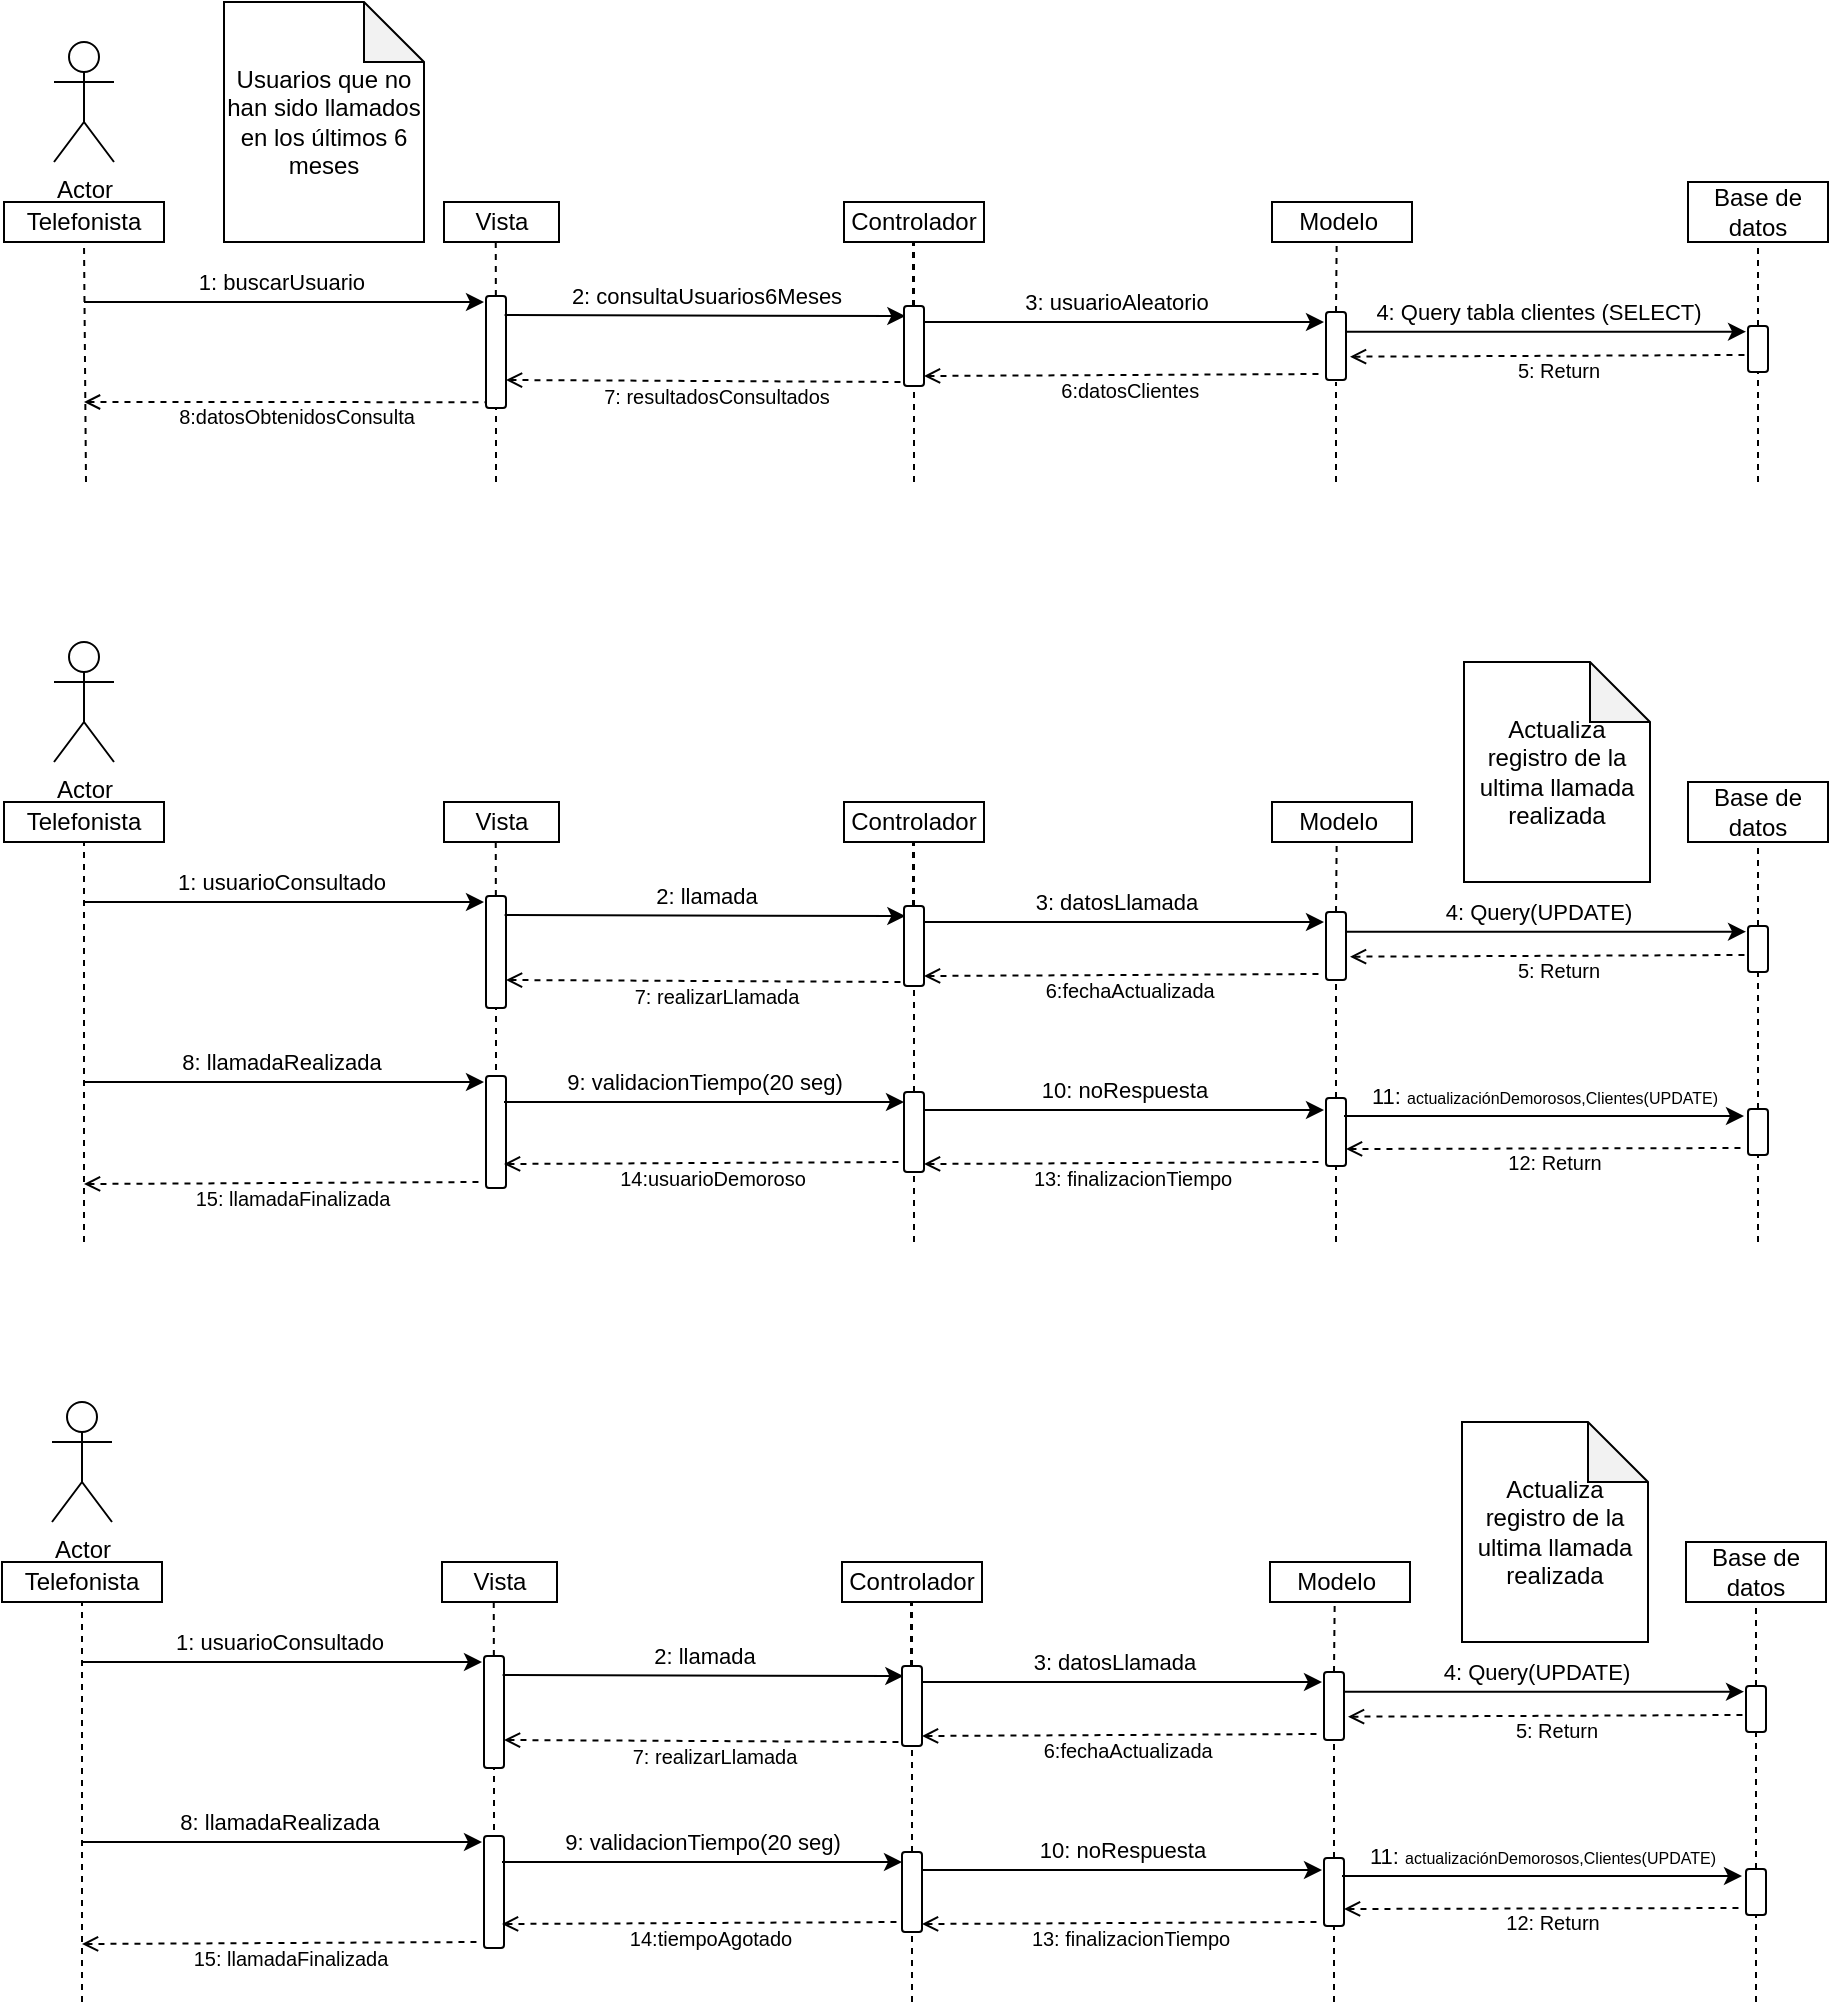 <mxfile version="21.3.4" type="github">
  <diagram name="Página-1" id="trd2jitWAocxGzEx_tYF">
    <mxGraphModel dx="724" dy="361" grid="1" gridSize="10" guides="1" tooltips="1" connect="1" arrows="1" fold="1" page="1" pageScale="1" pageWidth="827" pageHeight="1169" math="0" shadow="0">
      <root>
        <mxCell id="0" />
        <mxCell id="1" parent="0" />
        <mxCell id="a7OYKNzYATxyBT7ystkx-1" value="Telefonista" style="rounded=0;whiteSpace=wrap;html=1;" vertex="1" parent="1">
          <mxGeometry x="80" y="1200" width="80" height="20" as="geometry" />
        </mxCell>
        <mxCell id="a7OYKNzYATxyBT7ystkx-2" value="" style="endArrow=none;dashed=1;html=1;rounded=0;entryX=0.5;entryY=1;entryDx=0;entryDy=0;entryPerimeter=0;" edge="1" parent="1" target="a7OYKNzYATxyBT7ystkx-1">
          <mxGeometry width="50" height="50" relative="1" as="geometry">
            <mxPoint x="121" y="1340" as="sourcePoint" />
            <mxPoint x="460" y="1350" as="targetPoint" />
          </mxGeometry>
        </mxCell>
        <mxCell id="a7OYKNzYATxyBT7ystkx-3" value="Actor" style="shape=umlActor;verticalLabelPosition=bottom;verticalAlign=top;html=1;outlineConnect=0;" vertex="1" parent="1">
          <mxGeometry x="105" y="1120" width="30" height="60" as="geometry" />
        </mxCell>
        <mxCell id="a7OYKNzYATxyBT7ystkx-4" value="Vista" style="rounded=0;whiteSpace=wrap;html=1;" vertex="1" parent="1">
          <mxGeometry x="300" y="1200" width="57.5" height="20" as="geometry" />
        </mxCell>
        <mxCell id="a7OYKNzYATxyBT7ystkx-5" value="" style="endArrow=none;dashed=1;html=1;rounded=0;entryX=0.45;entryY=1;entryDx=0;entryDy=0;entryPerimeter=0;" edge="1" parent="1" source="a7OYKNzYATxyBT7ystkx-9" target="a7OYKNzYATxyBT7ystkx-4">
          <mxGeometry width="50" height="50" relative="1" as="geometry">
            <mxPoint x="325.5" y="1580" as="sourcePoint" />
            <mxPoint x="670" y="1350" as="targetPoint" />
          </mxGeometry>
        </mxCell>
        <mxCell id="a7OYKNzYATxyBT7ystkx-6" value="" style="endArrow=classic;html=1;rounded=0;" edge="1" parent="1">
          <mxGeometry width="50" height="50" relative="1" as="geometry">
            <mxPoint x="120" y="1250" as="sourcePoint" />
            <mxPoint x="320" y="1250" as="targetPoint" />
          </mxGeometry>
        </mxCell>
        <mxCell id="a7OYKNzYATxyBT7ystkx-7" value="1: buscarUsuario&amp;nbsp;" style="edgeLabel;html=1;align=center;verticalAlign=middle;resizable=0;points=[];" vertex="1" connectable="0" parent="a7OYKNzYATxyBT7ystkx-6">
          <mxGeometry x="-0.4" y="1" relative="1" as="geometry">
            <mxPoint x="40" y="-9" as="offset" />
          </mxGeometry>
        </mxCell>
        <mxCell id="a7OYKNzYATxyBT7ystkx-8" value="" style="endArrow=none;dashed=1;html=1;rounded=0;entryX=1;entryY=0.5;entryDx=0;entryDy=0;" edge="1" parent="1" target="a7OYKNzYATxyBT7ystkx-9">
          <mxGeometry width="50" height="50" relative="1" as="geometry">
            <mxPoint x="326" y="1340" as="sourcePoint" />
            <mxPoint x="335.5" y="1220" as="targetPoint" />
          </mxGeometry>
        </mxCell>
        <mxCell id="a7OYKNzYATxyBT7ystkx-9" value="" style="rounded=1;whiteSpace=wrap;html=1;rotation=90;" vertex="1" parent="1">
          <mxGeometry x="298" y="1270" width="56" height="10" as="geometry" />
        </mxCell>
        <mxCell id="a7OYKNzYATxyBT7ystkx-10" value="Controlador" style="rounded=0;whiteSpace=wrap;html=1;" vertex="1" parent="1">
          <mxGeometry x="500" y="1200" width="70" height="20" as="geometry" />
        </mxCell>
        <mxCell id="a7OYKNzYATxyBT7ystkx-11" value="" style="endArrow=none;dashed=1;html=1;rounded=0;startSize=6;entryX=0.5;entryY=1;entryDx=0;entryDy=0;" edge="1" parent="1" source="a7OYKNzYATxyBT7ystkx-15" target="a7OYKNzYATxyBT7ystkx-10">
          <mxGeometry width="50" height="50" relative="1" as="geometry">
            <mxPoint x="535" y="1580" as="sourcePoint" />
            <mxPoint x="506" y="1353" as="targetPoint" />
            <Array as="points" />
          </mxGeometry>
        </mxCell>
        <mxCell id="a7OYKNzYATxyBT7ystkx-12" value="" style="endArrow=classic;html=1;rounded=0;entryX=0.125;entryY=0.933;entryDx=0;entryDy=0;entryPerimeter=0;exitX=0.17;exitY=0.067;exitDx=0;exitDy=0;exitPerimeter=0;" edge="1" parent="1" source="a7OYKNzYATxyBT7ystkx-9" target="a7OYKNzYATxyBT7ystkx-15">
          <mxGeometry width="50" height="50" relative="1" as="geometry">
            <mxPoint x="332.5" y="1256" as="sourcePoint" />
            <mxPoint x="532.5" y="1256" as="targetPoint" />
          </mxGeometry>
        </mxCell>
        <mxCell id="a7OYKNzYATxyBT7ystkx-13" value="2: consultaUsuarios6Meses" style="edgeLabel;html=1;align=center;verticalAlign=middle;resizable=0;points=[];" vertex="1" connectable="0" parent="a7OYKNzYATxyBT7ystkx-12">
          <mxGeometry x="-0.4" y="1" relative="1" as="geometry">
            <mxPoint x="40" y="-9" as="offset" />
          </mxGeometry>
        </mxCell>
        <mxCell id="a7OYKNzYATxyBT7ystkx-14" value="" style="endArrow=none;dashed=1;html=1;rounded=0;startSize=6;entryX=1;entryY=0.5;entryDx=0;entryDy=0;" edge="1" parent="1" target="a7OYKNzYATxyBT7ystkx-15">
          <mxGeometry width="50" height="50" relative="1" as="geometry">
            <mxPoint x="535" y="1340" as="sourcePoint" />
            <mxPoint x="535" y="1220" as="targetPoint" />
            <Array as="points" />
          </mxGeometry>
        </mxCell>
        <mxCell id="a7OYKNzYATxyBT7ystkx-15" value="" style="rounded=1;whiteSpace=wrap;html=1;rotation=90;" vertex="1" parent="1">
          <mxGeometry x="515" y="1267" width="40" height="10" as="geometry" />
        </mxCell>
        <mxCell id="a7OYKNzYATxyBT7ystkx-16" value="" style="endArrow=none;dashed=1;html=1;rounded=0;startArrow=open;startFill=0;exitX=0.75;exitY=0;exitDx=0;exitDy=0;" edge="1" parent="1" source="a7OYKNzYATxyBT7ystkx-9">
          <mxGeometry width="50" height="50" relative="1" as="geometry">
            <mxPoint x="330" y="1290" as="sourcePoint" />
            <mxPoint x="530" y="1290" as="targetPoint" />
          </mxGeometry>
        </mxCell>
        <mxCell id="a7OYKNzYATxyBT7ystkx-17" value="&lt;font style=&quot;font-size: 10px;&quot;&gt;7: resultadosConsultados&lt;/font&gt;" style="edgeLabel;html=1;align=center;verticalAlign=middle;resizable=0;points=[];" vertex="1" connectable="0" parent="a7OYKNzYATxyBT7ystkx-16">
          <mxGeometry x="0.14" y="-3" relative="1" as="geometry">
            <mxPoint x="-9" y="4" as="offset" />
          </mxGeometry>
        </mxCell>
        <mxCell id="a7OYKNzYATxyBT7ystkx-18" value="" style="endArrow=none;dashed=1;html=1;rounded=0;startSize=6;entryX=0.5;entryY=1;entryDx=0;entryDy=0;" edge="1" parent="1">
          <mxGeometry width="50" height="50" relative="1" as="geometry">
            <mxPoint x="534.5" y="1252" as="sourcePoint" />
            <mxPoint x="534.5" y="1220" as="targetPoint" />
            <Array as="points" />
          </mxGeometry>
        </mxCell>
        <mxCell id="a7OYKNzYATxyBT7ystkx-19" value="Modelo&amp;nbsp;" style="rounded=0;whiteSpace=wrap;html=1;" vertex="1" parent="1">
          <mxGeometry x="714" y="1200" width="70" height="20" as="geometry" />
        </mxCell>
        <mxCell id="a7OYKNzYATxyBT7ystkx-20" value="" style="endArrow=none;dashed=1;html=1;rounded=0;startSize=6;entryX=0.462;entryY=1;entryDx=0;entryDy=0;entryPerimeter=0;exitX=0;exitY=0.5;exitDx=0;exitDy=0;" edge="1" parent="1" source="a7OYKNzYATxyBT7ystkx-25" target="a7OYKNzYATxyBT7ystkx-19">
          <mxGeometry width="50" height="50" relative="1" as="geometry">
            <mxPoint x="762" y="1250" as="sourcePoint" />
            <mxPoint x="720" y="1230" as="targetPoint" />
            <Array as="points" />
          </mxGeometry>
        </mxCell>
        <mxCell id="a7OYKNzYATxyBT7ystkx-21" value="Base de datos" style="rounded=0;whiteSpace=wrap;html=1;" vertex="1" parent="1">
          <mxGeometry x="922" y="1190" width="70" height="30" as="geometry" />
        </mxCell>
        <mxCell id="a7OYKNzYATxyBT7ystkx-22" value="" style="endArrow=none;dashed=1;html=1;rounded=0;startSize=6;entryX=0.5;entryY=1;entryDx=0;entryDy=0;exitX=0;exitY=0.5;exitDx=0;exitDy=0;" edge="1" parent="1" source="a7OYKNzYATxyBT7ystkx-28" target="a7OYKNzYATxyBT7ystkx-21">
          <mxGeometry width="50" height="50" relative="1" as="geometry">
            <mxPoint x="964.5" y="1252" as="sourcePoint" />
            <mxPoint x="964.5" y="1220" as="targetPoint" />
            <Array as="points" />
          </mxGeometry>
        </mxCell>
        <mxCell id="a7OYKNzYATxyBT7ystkx-23" value="" style="endArrow=classic;html=1;rounded=0;" edge="1" parent="1">
          <mxGeometry width="50" height="50" relative="1" as="geometry">
            <mxPoint x="540" y="1260" as="sourcePoint" />
            <mxPoint x="740" y="1260" as="targetPoint" />
          </mxGeometry>
        </mxCell>
        <mxCell id="a7OYKNzYATxyBT7ystkx-24" value="3: usuarioAleatorio" style="edgeLabel;html=1;align=center;verticalAlign=middle;resizable=0;points=[];" vertex="1" connectable="0" parent="a7OYKNzYATxyBT7ystkx-23">
          <mxGeometry x="-0.4" y="1" relative="1" as="geometry">
            <mxPoint x="36" y="-9" as="offset" />
          </mxGeometry>
        </mxCell>
        <mxCell id="a7OYKNzYATxyBT7ystkx-25" value="" style="rounded=1;whiteSpace=wrap;html=1;rotation=90;" vertex="1" parent="1">
          <mxGeometry x="729" y="1267" width="34" height="10" as="geometry" />
        </mxCell>
        <mxCell id="a7OYKNzYATxyBT7ystkx-26" value="" style="endArrow=classic;html=1;rounded=0;" edge="1" parent="1">
          <mxGeometry width="50" height="50" relative="1" as="geometry">
            <mxPoint x="751" y="1264.83" as="sourcePoint" />
            <mxPoint x="951" y="1264.83" as="targetPoint" />
          </mxGeometry>
        </mxCell>
        <mxCell id="a7OYKNzYATxyBT7ystkx-27" value="4: Query tabla clientes (SELECT)" style="edgeLabel;html=1;align=center;verticalAlign=middle;resizable=0;points=[];" vertex="1" connectable="0" parent="a7OYKNzYATxyBT7ystkx-26">
          <mxGeometry x="-0.4" y="1" relative="1" as="geometry">
            <mxPoint x="36" y="-9" as="offset" />
          </mxGeometry>
        </mxCell>
        <mxCell id="a7OYKNzYATxyBT7ystkx-28" value="" style="rounded=1;whiteSpace=wrap;html=1;rotation=90;" vertex="1" parent="1">
          <mxGeometry x="945.5" y="1268.5" width="23" height="10" as="geometry" />
        </mxCell>
        <mxCell id="a7OYKNzYATxyBT7ystkx-29" value="" style="endArrow=none;dashed=1;html=1;rounded=0;startArrow=open;startFill=0;entryX=0.63;entryY=1.012;entryDx=0;entryDy=0;entryPerimeter=0;exitX=0.657;exitY=-0.2;exitDx=0;exitDy=0;exitPerimeter=0;" edge="1" parent="1" source="a7OYKNzYATxyBT7ystkx-25" target="a7OYKNzYATxyBT7ystkx-28">
          <mxGeometry width="50" height="50" relative="1" as="geometry">
            <mxPoint x="750" y="1276" as="sourcePoint" />
            <mxPoint x="950" y="1277" as="targetPoint" />
          </mxGeometry>
        </mxCell>
        <mxCell id="a7OYKNzYATxyBT7ystkx-30" value="&lt;font style=&quot;font-size: 10px;&quot;&gt;5: Return&lt;/font&gt;" style="edgeLabel;html=1;align=center;verticalAlign=middle;resizable=0;points=[];" vertex="1" connectable="0" parent="a7OYKNzYATxyBT7ystkx-29">
          <mxGeometry x="0.14" y="-2" relative="1" as="geometry">
            <mxPoint x="-10" y="5" as="offset" />
          </mxGeometry>
        </mxCell>
        <mxCell id="a7OYKNzYATxyBT7ystkx-31" value="" style="endArrow=none;dashed=1;html=1;rounded=0;startArrow=open;startFill=0;exitX=0.657;exitY=-0.2;exitDx=0;exitDy=0;exitPerimeter=0;" edge="1" parent="1">
          <mxGeometry width="50" height="50" relative="1" as="geometry">
            <mxPoint x="540" y="1287" as="sourcePoint" />
            <mxPoint x="740" y="1286" as="targetPoint" />
          </mxGeometry>
        </mxCell>
        <mxCell id="a7OYKNzYATxyBT7ystkx-32" value="&lt;font style=&quot;font-size: 10px;&quot;&gt;6:datosClientes&amp;nbsp;&lt;/font&gt;" style="edgeLabel;html=1;align=center;verticalAlign=middle;resizable=0;points=[];" vertex="1" connectable="0" parent="a7OYKNzYATxyBT7ystkx-31">
          <mxGeometry x="0.14" y="-2" relative="1" as="geometry">
            <mxPoint x="-10" y="5" as="offset" />
          </mxGeometry>
        </mxCell>
        <mxCell id="a7OYKNzYATxyBT7ystkx-33" value="" style="endArrow=none;dashed=1;html=1;rounded=0;startArrow=open;startFill=0;entryX=0.948;entryY=0.956;entryDx=0;entryDy=0;entryPerimeter=0;" edge="1" parent="1" target="a7OYKNzYATxyBT7ystkx-9">
          <mxGeometry width="50" height="50" relative="1" as="geometry">
            <mxPoint x="120" y="1300" as="sourcePoint" />
            <mxPoint x="320" y="1300" as="targetPoint" />
          </mxGeometry>
        </mxCell>
        <mxCell id="a7OYKNzYATxyBT7ystkx-34" value="&lt;font style=&quot;font-size: 10px;&quot;&gt;8:datosObtenidosConsulta&lt;/font&gt;" style="edgeLabel;html=1;align=center;verticalAlign=middle;resizable=0;points=[];" vertex="1" connectable="0" parent="a7OYKNzYATxyBT7ystkx-33">
          <mxGeometry x="0.14" y="-3" relative="1" as="geometry">
            <mxPoint x="-9" y="4" as="offset" />
          </mxGeometry>
        </mxCell>
        <mxCell id="a7OYKNzYATxyBT7ystkx-35" value="" style="endArrow=none;dashed=1;html=1;rounded=0;startSize=6;" edge="1" parent="1">
          <mxGeometry width="50" height="50" relative="1" as="geometry">
            <mxPoint x="746" y="1340" as="sourcePoint" />
            <mxPoint x="746" y="1290" as="targetPoint" />
            <Array as="points" />
          </mxGeometry>
        </mxCell>
        <mxCell id="a7OYKNzYATxyBT7ystkx-36" value="" style="endArrow=none;dashed=1;html=1;rounded=0;startSize=6;entryX=1;entryY=0.5;entryDx=0;entryDy=0;" edge="1" parent="1" target="a7OYKNzYATxyBT7ystkx-28">
          <mxGeometry width="50" height="50" relative="1" as="geometry">
            <mxPoint x="957" y="1340" as="sourcePoint" />
            <mxPoint x="956.9" y="1290" as="targetPoint" />
            <Array as="points" />
          </mxGeometry>
        </mxCell>
        <mxCell id="a7OYKNzYATxyBT7ystkx-37" value="Usuarios que no han sido llamados en los últimos 6 meses" style="shape=note;whiteSpace=wrap;html=1;backgroundOutline=1;darkOpacity=0.05;" vertex="1" parent="1">
          <mxGeometry x="190" y="1100" width="100" height="120" as="geometry" />
        </mxCell>
        <mxCell id="a7OYKNzYATxyBT7ystkx-39" value="Telefonista" style="rounded=0;whiteSpace=wrap;html=1;" vertex="1" parent="1">
          <mxGeometry x="80" y="1500" width="80" height="20" as="geometry" />
        </mxCell>
        <mxCell id="a7OYKNzYATxyBT7ystkx-40" value="" style="endArrow=none;dashed=1;html=1;rounded=0;entryX=0.5;entryY=1;entryDx=0;entryDy=0;entryPerimeter=0;" edge="1" parent="1" target="a7OYKNzYATxyBT7ystkx-39">
          <mxGeometry width="50" height="50" relative="1" as="geometry">
            <mxPoint x="120" y="1720" as="sourcePoint" />
            <mxPoint x="460" y="1650" as="targetPoint" />
          </mxGeometry>
        </mxCell>
        <mxCell id="a7OYKNzYATxyBT7ystkx-41" value="Actor" style="shape=umlActor;verticalLabelPosition=bottom;verticalAlign=top;html=1;outlineConnect=0;" vertex="1" parent="1">
          <mxGeometry x="105" y="1420" width="30" height="60" as="geometry" />
        </mxCell>
        <mxCell id="a7OYKNzYATxyBT7ystkx-42" value="Vista" style="rounded=0;whiteSpace=wrap;html=1;" vertex="1" parent="1">
          <mxGeometry x="300" y="1500" width="57.5" height="20" as="geometry" />
        </mxCell>
        <mxCell id="a7OYKNzYATxyBT7ystkx-43" value="" style="endArrow=none;dashed=1;html=1;rounded=0;entryX=0.45;entryY=1;entryDx=0;entryDy=0;entryPerimeter=0;" edge="1" parent="1" source="a7OYKNzYATxyBT7ystkx-47" target="a7OYKNzYATxyBT7ystkx-42">
          <mxGeometry width="50" height="50" relative="1" as="geometry">
            <mxPoint x="325.5" y="1880" as="sourcePoint" />
            <mxPoint x="670" y="1650" as="targetPoint" />
          </mxGeometry>
        </mxCell>
        <mxCell id="a7OYKNzYATxyBT7ystkx-44" value="" style="endArrow=classic;html=1;rounded=0;" edge="1" parent="1">
          <mxGeometry width="50" height="50" relative="1" as="geometry">
            <mxPoint x="120" y="1550" as="sourcePoint" />
            <mxPoint x="320" y="1550" as="targetPoint" />
          </mxGeometry>
        </mxCell>
        <mxCell id="a7OYKNzYATxyBT7ystkx-45" value="1: usuarioConsultado&amp;nbsp;" style="edgeLabel;html=1;align=center;verticalAlign=middle;resizable=0;points=[];" vertex="1" connectable="0" parent="a7OYKNzYATxyBT7ystkx-44">
          <mxGeometry x="-0.4" y="1" relative="1" as="geometry">
            <mxPoint x="40" y="-9" as="offset" />
          </mxGeometry>
        </mxCell>
        <mxCell id="a7OYKNzYATxyBT7ystkx-46" value="" style="endArrow=none;dashed=1;html=1;rounded=0;entryX=1;entryY=0.5;entryDx=0;entryDy=0;" edge="1" parent="1" target="a7OYKNzYATxyBT7ystkx-47">
          <mxGeometry width="50" height="50" relative="1" as="geometry">
            <mxPoint x="326" y="1640" as="sourcePoint" />
            <mxPoint x="335.5" y="1520" as="targetPoint" />
          </mxGeometry>
        </mxCell>
        <mxCell id="a7OYKNzYATxyBT7ystkx-47" value="" style="rounded=1;whiteSpace=wrap;html=1;rotation=90;" vertex="1" parent="1">
          <mxGeometry x="298" y="1570" width="56" height="10" as="geometry" />
        </mxCell>
        <mxCell id="a7OYKNzYATxyBT7ystkx-48" value="Controlador" style="rounded=0;whiteSpace=wrap;html=1;" vertex="1" parent="1">
          <mxGeometry x="500" y="1500" width="70" height="20" as="geometry" />
        </mxCell>
        <mxCell id="a7OYKNzYATxyBT7ystkx-49" value="" style="endArrow=none;dashed=1;html=1;rounded=0;startSize=6;entryX=0.5;entryY=1;entryDx=0;entryDy=0;" edge="1" parent="1" source="a7OYKNzYATxyBT7ystkx-53" target="a7OYKNzYATxyBT7ystkx-48">
          <mxGeometry width="50" height="50" relative="1" as="geometry">
            <mxPoint x="535" y="1880" as="sourcePoint" />
            <mxPoint x="506" y="1653" as="targetPoint" />
            <Array as="points" />
          </mxGeometry>
        </mxCell>
        <mxCell id="a7OYKNzYATxyBT7ystkx-50" value="" style="endArrow=classic;html=1;rounded=0;entryX=0.125;entryY=0.933;entryDx=0;entryDy=0;entryPerimeter=0;exitX=0.17;exitY=0.067;exitDx=0;exitDy=0;exitPerimeter=0;" edge="1" parent="1" source="a7OYKNzYATxyBT7ystkx-47" target="a7OYKNzYATxyBT7ystkx-53">
          <mxGeometry width="50" height="50" relative="1" as="geometry">
            <mxPoint x="332.5" y="1556" as="sourcePoint" />
            <mxPoint x="532.5" y="1556" as="targetPoint" />
          </mxGeometry>
        </mxCell>
        <mxCell id="a7OYKNzYATxyBT7ystkx-51" value="2: llamada" style="edgeLabel;html=1;align=center;verticalAlign=middle;resizable=0;points=[];" vertex="1" connectable="0" parent="a7OYKNzYATxyBT7ystkx-50">
          <mxGeometry x="-0.4" y="1" relative="1" as="geometry">
            <mxPoint x="40" y="-9" as="offset" />
          </mxGeometry>
        </mxCell>
        <mxCell id="a7OYKNzYATxyBT7ystkx-52" value="" style="endArrow=none;dashed=1;html=1;rounded=0;startSize=6;entryX=1;entryY=0.5;entryDx=0;entryDy=0;" edge="1" parent="1" target="a7OYKNzYATxyBT7ystkx-53" source="a7OYKNzYATxyBT7ystkx-87">
          <mxGeometry width="50" height="50" relative="1" as="geometry">
            <mxPoint x="535" y="1760" as="sourcePoint" />
            <mxPoint x="535" y="1520" as="targetPoint" />
            <Array as="points" />
          </mxGeometry>
        </mxCell>
        <mxCell id="a7OYKNzYATxyBT7ystkx-53" value="" style="rounded=1;whiteSpace=wrap;html=1;rotation=90;" vertex="1" parent="1">
          <mxGeometry x="515" y="1567" width="40" height="10" as="geometry" />
        </mxCell>
        <mxCell id="a7OYKNzYATxyBT7ystkx-54" value="" style="endArrow=none;dashed=1;html=1;rounded=0;startArrow=open;startFill=0;exitX=0.75;exitY=0;exitDx=0;exitDy=0;" edge="1" parent="1" source="a7OYKNzYATxyBT7ystkx-47">
          <mxGeometry width="50" height="50" relative="1" as="geometry">
            <mxPoint x="330" y="1590" as="sourcePoint" />
            <mxPoint x="530" y="1590" as="targetPoint" />
          </mxGeometry>
        </mxCell>
        <mxCell id="a7OYKNzYATxyBT7ystkx-55" value="&lt;font style=&quot;font-size: 10px;&quot;&gt;7: realizarLlamada&lt;/font&gt;" style="edgeLabel;html=1;align=center;verticalAlign=middle;resizable=0;points=[];" vertex="1" connectable="0" parent="a7OYKNzYATxyBT7ystkx-54">
          <mxGeometry x="0.14" y="-3" relative="1" as="geometry">
            <mxPoint x="-9" y="4" as="offset" />
          </mxGeometry>
        </mxCell>
        <mxCell id="a7OYKNzYATxyBT7ystkx-56" value="" style="endArrow=none;dashed=1;html=1;rounded=0;startSize=6;entryX=0.5;entryY=1;entryDx=0;entryDy=0;" edge="1" parent="1">
          <mxGeometry width="50" height="50" relative="1" as="geometry">
            <mxPoint x="534.5" y="1552" as="sourcePoint" />
            <mxPoint x="534.5" y="1520" as="targetPoint" />
            <Array as="points" />
          </mxGeometry>
        </mxCell>
        <mxCell id="a7OYKNzYATxyBT7ystkx-57" value="Modelo&amp;nbsp;" style="rounded=0;whiteSpace=wrap;html=1;" vertex="1" parent="1">
          <mxGeometry x="714" y="1500" width="70" height="20" as="geometry" />
        </mxCell>
        <mxCell id="a7OYKNzYATxyBT7ystkx-58" value="" style="endArrow=none;dashed=1;html=1;rounded=0;startSize=6;entryX=0.462;entryY=1;entryDx=0;entryDy=0;entryPerimeter=0;exitX=0;exitY=0.5;exitDx=0;exitDy=0;" edge="1" parent="1" source="a7OYKNzYATxyBT7ystkx-63" target="a7OYKNzYATxyBT7ystkx-57">
          <mxGeometry width="50" height="50" relative="1" as="geometry">
            <mxPoint x="762" y="1550" as="sourcePoint" />
            <mxPoint x="720" y="1530" as="targetPoint" />
            <Array as="points" />
          </mxGeometry>
        </mxCell>
        <mxCell id="a7OYKNzYATxyBT7ystkx-59" value="Base de datos" style="rounded=0;whiteSpace=wrap;html=1;" vertex="1" parent="1">
          <mxGeometry x="922" y="1490" width="70" height="30" as="geometry" />
        </mxCell>
        <mxCell id="a7OYKNzYATxyBT7ystkx-60" value="" style="endArrow=none;dashed=1;html=1;rounded=0;startSize=6;entryX=0.5;entryY=1;entryDx=0;entryDy=0;exitX=0;exitY=0.5;exitDx=0;exitDy=0;" edge="1" parent="1" source="a7OYKNzYATxyBT7ystkx-66" target="a7OYKNzYATxyBT7ystkx-59">
          <mxGeometry width="50" height="50" relative="1" as="geometry">
            <mxPoint x="964.5" y="1552" as="sourcePoint" />
            <mxPoint x="964.5" y="1520" as="targetPoint" />
            <Array as="points" />
          </mxGeometry>
        </mxCell>
        <mxCell id="a7OYKNzYATxyBT7ystkx-61" value="" style="endArrow=classic;html=1;rounded=0;" edge="1" parent="1">
          <mxGeometry width="50" height="50" relative="1" as="geometry">
            <mxPoint x="540" y="1560" as="sourcePoint" />
            <mxPoint x="740" y="1560" as="targetPoint" />
          </mxGeometry>
        </mxCell>
        <mxCell id="a7OYKNzYATxyBT7ystkx-62" value="3: datosLlamada" style="edgeLabel;html=1;align=center;verticalAlign=middle;resizable=0;points=[];" vertex="1" connectable="0" parent="a7OYKNzYATxyBT7ystkx-61">
          <mxGeometry x="-0.4" y="1" relative="1" as="geometry">
            <mxPoint x="36" y="-9" as="offset" />
          </mxGeometry>
        </mxCell>
        <mxCell id="a7OYKNzYATxyBT7ystkx-63" value="" style="rounded=1;whiteSpace=wrap;html=1;rotation=90;" vertex="1" parent="1">
          <mxGeometry x="729" y="1567" width="34" height="10" as="geometry" />
        </mxCell>
        <mxCell id="a7OYKNzYATxyBT7ystkx-64" value="" style="endArrow=classic;html=1;rounded=0;" edge="1" parent="1">
          <mxGeometry width="50" height="50" relative="1" as="geometry">
            <mxPoint x="751" y="1564.83" as="sourcePoint" />
            <mxPoint x="951" y="1564.83" as="targetPoint" />
          </mxGeometry>
        </mxCell>
        <mxCell id="a7OYKNzYATxyBT7ystkx-65" value="4: Query(UPDATE)" style="edgeLabel;html=1;align=center;verticalAlign=middle;resizable=0;points=[];" vertex="1" connectable="0" parent="a7OYKNzYATxyBT7ystkx-64">
          <mxGeometry x="-0.4" y="1" relative="1" as="geometry">
            <mxPoint x="36" y="-9" as="offset" />
          </mxGeometry>
        </mxCell>
        <mxCell id="a7OYKNzYATxyBT7ystkx-66" value="" style="rounded=1;whiteSpace=wrap;html=1;rotation=90;" vertex="1" parent="1">
          <mxGeometry x="945.5" y="1568.5" width="23" height="10" as="geometry" />
        </mxCell>
        <mxCell id="a7OYKNzYATxyBT7ystkx-67" value="" style="endArrow=none;dashed=1;html=1;rounded=0;startArrow=open;startFill=0;entryX=0.63;entryY=1.012;entryDx=0;entryDy=0;entryPerimeter=0;exitX=0.657;exitY=-0.2;exitDx=0;exitDy=0;exitPerimeter=0;" edge="1" parent="1" source="a7OYKNzYATxyBT7ystkx-63" target="a7OYKNzYATxyBT7ystkx-66">
          <mxGeometry width="50" height="50" relative="1" as="geometry">
            <mxPoint x="750" y="1576" as="sourcePoint" />
            <mxPoint x="950" y="1577" as="targetPoint" />
          </mxGeometry>
        </mxCell>
        <mxCell id="a7OYKNzYATxyBT7ystkx-68" value="&lt;font style=&quot;font-size: 10px;&quot;&gt;5: Return&lt;/font&gt;" style="edgeLabel;html=1;align=center;verticalAlign=middle;resizable=0;points=[];" vertex="1" connectable="0" parent="a7OYKNzYATxyBT7ystkx-67">
          <mxGeometry x="0.14" y="-2" relative="1" as="geometry">
            <mxPoint x="-10" y="5" as="offset" />
          </mxGeometry>
        </mxCell>
        <mxCell id="a7OYKNzYATxyBT7ystkx-69" value="" style="endArrow=none;dashed=1;html=1;rounded=0;startArrow=open;startFill=0;exitX=0.657;exitY=-0.2;exitDx=0;exitDy=0;exitPerimeter=0;" edge="1" parent="1">
          <mxGeometry width="50" height="50" relative="1" as="geometry">
            <mxPoint x="540" y="1587" as="sourcePoint" />
            <mxPoint x="740" y="1586" as="targetPoint" />
          </mxGeometry>
        </mxCell>
        <mxCell id="a7OYKNzYATxyBT7ystkx-70" value="&lt;font style=&quot;font-size: 10px;&quot;&gt;6:fechaActualizada&amp;nbsp;&lt;/font&gt;" style="edgeLabel;html=1;align=center;verticalAlign=middle;resizable=0;points=[];" vertex="1" connectable="0" parent="a7OYKNzYATxyBT7ystkx-69">
          <mxGeometry x="0.14" y="-2" relative="1" as="geometry">
            <mxPoint x="-10" y="5" as="offset" />
          </mxGeometry>
        </mxCell>
        <mxCell id="a7OYKNzYATxyBT7ystkx-73" value="" style="endArrow=none;dashed=1;html=1;rounded=0;startSize=6;" edge="1" parent="1" source="a7OYKNzYATxyBT7ystkx-93">
          <mxGeometry width="50" height="50" relative="1" as="geometry">
            <mxPoint x="746" y="1760" as="sourcePoint" />
            <mxPoint x="746" y="1590" as="targetPoint" />
            <Array as="points" />
          </mxGeometry>
        </mxCell>
        <mxCell id="a7OYKNzYATxyBT7ystkx-74" value="" style="endArrow=none;dashed=1;html=1;rounded=0;startSize=6;entryX=1;entryY=0.5;entryDx=0;entryDy=0;" edge="1" parent="1" target="a7OYKNzYATxyBT7ystkx-66" source="a7OYKNzYATxyBT7ystkx-97">
          <mxGeometry width="50" height="50" relative="1" as="geometry">
            <mxPoint x="957" y="1760" as="sourcePoint" />
            <mxPoint x="956.9" y="1590" as="targetPoint" />
            <Array as="points" />
          </mxGeometry>
        </mxCell>
        <mxCell id="a7OYKNzYATxyBT7ystkx-76" value="Actualiza registro de la ultima llamada realizada" style="shape=note;whiteSpace=wrap;html=1;backgroundOutline=1;darkOpacity=0.05;" vertex="1" parent="1">
          <mxGeometry x="810" y="1430" width="93" height="110" as="geometry" />
        </mxCell>
        <mxCell id="a7OYKNzYATxyBT7ystkx-78" value="" style="endArrow=classic;html=1;rounded=0;" edge="1" parent="1">
          <mxGeometry width="50" height="50" relative="1" as="geometry">
            <mxPoint x="120" y="1640" as="sourcePoint" />
            <mxPoint x="320" y="1640" as="targetPoint" />
          </mxGeometry>
        </mxCell>
        <mxCell id="a7OYKNzYATxyBT7ystkx-79" value="8: llamadaRealizada&amp;nbsp;" style="edgeLabel;html=1;align=center;verticalAlign=middle;resizable=0;points=[];" vertex="1" connectable="0" parent="a7OYKNzYATxyBT7ystkx-78">
          <mxGeometry x="-0.4" y="1" relative="1" as="geometry">
            <mxPoint x="40" y="-9" as="offset" />
          </mxGeometry>
        </mxCell>
        <mxCell id="a7OYKNzYATxyBT7ystkx-80" value="" style="rounded=1;whiteSpace=wrap;html=1;rotation=90;" vertex="1" parent="1">
          <mxGeometry x="298" y="1660" width="56" height="10" as="geometry" />
        </mxCell>
        <mxCell id="a7OYKNzYATxyBT7ystkx-85" value="" style="endArrow=classic;html=1;rounded=0;" edge="1" parent="1">
          <mxGeometry width="50" height="50" relative="1" as="geometry">
            <mxPoint x="330" y="1650" as="sourcePoint" />
            <mxPoint x="530" y="1650" as="targetPoint" />
          </mxGeometry>
        </mxCell>
        <mxCell id="a7OYKNzYATxyBT7ystkx-86" value="9: validacionTiempo(20 seg)" style="edgeLabel;html=1;align=center;verticalAlign=middle;resizable=0;points=[];" vertex="1" connectable="0" parent="a7OYKNzYATxyBT7ystkx-85">
          <mxGeometry x="-0.4" y="1" relative="1" as="geometry">
            <mxPoint x="40" y="-9" as="offset" />
          </mxGeometry>
        </mxCell>
        <mxCell id="a7OYKNzYATxyBT7ystkx-88" value="" style="endArrow=none;dashed=1;html=1;rounded=0;startSize=6;entryX=1;entryY=0.5;entryDx=0;entryDy=0;" edge="1" parent="1" target="a7OYKNzYATxyBT7ystkx-87">
          <mxGeometry width="50" height="50" relative="1" as="geometry">
            <mxPoint x="535" y="1720" as="sourcePoint" />
            <mxPoint x="535" y="1592" as="targetPoint" />
            <Array as="points" />
          </mxGeometry>
        </mxCell>
        <mxCell id="a7OYKNzYATxyBT7ystkx-87" value="" style="rounded=1;whiteSpace=wrap;html=1;rotation=90;" vertex="1" parent="1">
          <mxGeometry x="515" y="1660" width="40" height="10" as="geometry" />
        </mxCell>
        <mxCell id="a7OYKNzYATxyBT7ystkx-91" value="" style="endArrow=classic;html=1;rounded=0;" edge="1" parent="1">
          <mxGeometry width="50" height="50" relative="1" as="geometry">
            <mxPoint x="540" y="1654" as="sourcePoint" />
            <mxPoint x="740" y="1654" as="targetPoint" />
          </mxGeometry>
        </mxCell>
        <mxCell id="a7OYKNzYATxyBT7ystkx-92" value="10: noRespuesta" style="edgeLabel;html=1;align=center;verticalAlign=middle;resizable=0;points=[];" vertex="1" connectable="0" parent="a7OYKNzYATxyBT7ystkx-91">
          <mxGeometry x="-0.4" y="1" relative="1" as="geometry">
            <mxPoint x="40" y="-9" as="offset" />
          </mxGeometry>
        </mxCell>
        <mxCell id="a7OYKNzYATxyBT7ystkx-94" value="" style="endArrow=none;dashed=1;html=1;rounded=0;startSize=6;" edge="1" parent="1" target="a7OYKNzYATxyBT7ystkx-93">
          <mxGeometry width="50" height="50" relative="1" as="geometry">
            <mxPoint x="746" y="1720" as="sourcePoint" />
            <mxPoint x="746" y="1590" as="targetPoint" />
            <Array as="points" />
          </mxGeometry>
        </mxCell>
        <mxCell id="a7OYKNzYATxyBT7ystkx-93" value="" style="rounded=1;whiteSpace=wrap;html=1;rotation=90;" vertex="1" parent="1">
          <mxGeometry x="729" y="1660" width="34" height="10" as="geometry" />
        </mxCell>
        <mxCell id="a7OYKNzYATxyBT7ystkx-95" value="" style="endArrow=classic;html=1;rounded=0;" edge="1" parent="1">
          <mxGeometry width="50" height="50" relative="1" as="geometry">
            <mxPoint x="750" y="1657" as="sourcePoint" />
            <mxPoint x="950" y="1657" as="targetPoint" />
          </mxGeometry>
        </mxCell>
        <mxCell id="a7OYKNzYATxyBT7ystkx-96" value="11: &lt;font style=&quot;font-size: 8px;&quot;&gt;actualizaciónDemorosos,Clientes(UPDATE)&lt;/font&gt;" style="edgeLabel;html=1;align=center;verticalAlign=middle;resizable=0;points=[];" vertex="1" connectable="0" parent="a7OYKNzYATxyBT7ystkx-95">
          <mxGeometry x="-0.4" y="1" relative="1" as="geometry">
            <mxPoint x="40" y="-9" as="offset" />
          </mxGeometry>
        </mxCell>
        <mxCell id="a7OYKNzYATxyBT7ystkx-98" value="" style="endArrow=none;dashed=1;html=1;rounded=0;startSize=6;entryX=1;entryY=0.5;entryDx=0;entryDy=0;" edge="1" parent="1" target="a7OYKNzYATxyBT7ystkx-97">
          <mxGeometry width="50" height="50" relative="1" as="geometry">
            <mxPoint x="957" y="1720" as="sourcePoint" />
            <mxPoint x="957" y="1585" as="targetPoint" />
            <Array as="points" />
          </mxGeometry>
        </mxCell>
        <mxCell id="a7OYKNzYATxyBT7ystkx-97" value="" style="rounded=1;whiteSpace=wrap;html=1;rotation=90;" vertex="1" parent="1">
          <mxGeometry x="945.5" y="1660" width="23" height="10" as="geometry" />
        </mxCell>
        <mxCell id="a7OYKNzYATxyBT7ystkx-99" value="" style="endArrow=none;dashed=1;html=1;rounded=0;startArrow=open;startFill=0;exitX=0.75;exitY=0;exitDx=0;exitDy=0;" edge="1" parent="1" source="a7OYKNzYATxyBT7ystkx-93">
          <mxGeometry width="50" height="50" relative="1" as="geometry">
            <mxPoint x="757" y="1671" as="sourcePoint" />
            <mxPoint x="950" y="1673" as="targetPoint" />
          </mxGeometry>
        </mxCell>
        <mxCell id="a7OYKNzYATxyBT7ystkx-100" value="&lt;font style=&quot;font-size: 10px;&quot;&gt;12: Return&lt;/font&gt;" style="edgeLabel;html=1;align=center;verticalAlign=middle;resizable=0;points=[];" vertex="1" connectable="0" parent="a7OYKNzYATxyBT7ystkx-99">
          <mxGeometry x="0.14" y="-2" relative="1" as="geometry">
            <mxPoint x="-10" y="5" as="offset" />
          </mxGeometry>
        </mxCell>
        <mxCell id="a7OYKNzYATxyBT7ystkx-101" value="" style="endArrow=none;dashed=1;html=1;rounded=0;startArrow=open;startFill=0;exitX=0.75;exitY=0;exitDx=0;exitDy=0;" edge="1" parent="1">
          <mxGeometry width="50" height="50" relative="1" as="geometry">
            <mxPoint x="540" y="1681" as="sourcePoint" />
            <mxPoint x="739" y="1680" as="targetPoint" />
          </mxGeometry>
        </mxCell>
        <mxCell id="a7OYKNzYATxyBT7ystkx-102" value="&lt;font style=&quot;font-size: 10px;&quot;&gt;13: finalizacionTiempo&lt;/font&gt;" style="edgeLabel;html=1;align=center;verticalAlign=middle;resizable=0;points=[];" vertex="1" connectable="0" parent="a7OYKNzYATxyBT7ystkx-101">
          <mxGeometry x="0.14" y="-2" relative="1" as="geometry">
            <mxPoint x="-10" y="5" as="offset" />
          </mxGeometry>
        </mxCell>
        <mxCell id="a7OYKNzYATxyBT7ystkx-103" value="" style="endArrow=none;dashed=1;html=1;rounded=0;startArrow=open;startFill=0;exitX=0.75;exitY=0;exitDx=0;exitDy=0;" edge="1" parent="1">
          <mxGeometry width="50" height="50" relative="1" as="geometry">
            <mxPoint x="120" y="1691" as="sourcePoint" />
            <mxPoint x="319" y="1690" as="targetPoint" />
          </mxGeometry>
        </mxCell>
        <mxCell id="a7OYKNzYATxyBT7ystkx-104" value="&lt;font style=&quot;font-size: 10px;&quot;&gt;15: llamadaFinalizada&lt;/font&gt;" style="edgeLabel;html=1;align=center;verticalAlign=middle;resizable=0;points=[];" vertex="1" connectable="0" parent="a7OYKNzYATxyBT7ystkx-103">
          <mxGeometry x="0.14" y="-2" relative="1" as="geometry">
            <mxPoint x="-10" y="5" as="offset" />
          </mxGeometry>
        </mxCell>
        <mxCell id="a7OYKNzYATxyBT7ystkx-105" value="" style="endArrow=none;dashed=1;html=1;rounded=0;startArrow=open;startFill=0;exitX=0.75;exitY=0;exitDx=0;exitDy=0;" edge="1" parent="1">
          <mxGeometry width="50" height="50" relative="1" as="geometry">
            <mxPoint x="330" y="1681" as="sourcePoint" />
            <mxPoint x="529" y="1680" as="targetPoint" />
          </mxGeometry>
        </mxCell>
        <mxCell id="a7OYKNzYATxyBT7ystkx-106" value="&lt;font style=&quot;font-size: 10px;&quot;&gt;14:usuarioDemoroso&lt;/font&gt;" style="edgeLabel;html=1;align=center;verticalAlign=middle;resizable=0;points=[];" vertex="1" connectable="0" parent="a7OYKNzYATxyBT7ystkx-105">
          <mxGeometry x="0.14" y="-2" relative="1" as="geometry">
            <mxPoint x="-10" y="5" as="offset" />
          </mxGeometry>
        </mxCell>
        <mxCell id="a7OYKNzYATxyBT7ystkx-107" value="Telefonista" style="rounded=0;whiteSpace=wrap;html=1;" vertex="1" parent="1">
          <mxGeometry x="79" y="1880" width="80" height="20" as="geometry" />
        </mxCell>
        <mxCell id="a7OYKNzYATxyBT7ystkx-108" value="" style="endArrow=none;dashed=1;html=1;rounded=0;entryX=0.5;entryY=1;entryDx=0;entryDy=0;entryPerimeter=0;" edge="1" parent="1" target="a7OYKNzYATxyBT7ystkx-107">
          <mxGeometry width="50" height="50" relative="1" as="geometry">
            <mxPoint x="119" y="2100" as="sourcePoint" />
            <mxPoint x="459" y="2030" as="targetPoint" />
          </mxGeometry>
        </mxCell>
        <mxCell id="a7OYKNzYATxyBT7ystkx-109" value="Actor" style="shape=umlActor;verticalLabelPosition=bottom;verticalAlign=top;html=1;outlineConnect=0;" vertex="1" parent="1">
          <mxGeometry x="104" y="1800" width="30" height="60" as="geometry" />
        </mxCell>
        <mxCell id="a7OYKNzYATxyBT7ystkx-110" value="Vista" style="rounded=0;whiteSpace=wrap;html=1;" vertex="1" parent="1">
          <mxGeometry x="299" y="1880" width="57.5" height="20" as="geometry" />
        </mxCell>
        <mxCell id="a7OYKNzYATxyBT7ystkx-111" value="" style="endArrow=none;dashed=1;html=1;rounded=0;entryX=0.45;entryY=1;entryDx=0;entryDy=0;entryPerimeter=0;" edge="1" parent="1" source="a7OYKNzYATxyBT7ystkx-115" target="a7OYKNzYATxyBT7ystkx-110">
          <mxGeometry width="50" height="50" relative="1" as="geometry">
            <mxPoint x="324.5" y="2260" as="sourcePoint" />
            <mxPoint x="669" y="2030" as="targetPoint" />
          </mxGeometry>
        </mxCell>
        <mxCell id="a7OYKNzYATxyBT7ystkx-112" value="" style="endArrow=classic;html=1;rounded=0;" edge="1" parent="1">
          <mxGeometry width="50" height="50" relative="1" as="geometry">
            <mxPoint x="119" y="1930" as="sourcePoint" />
            <mxPoint x="319" y="1930" as="targetPoint" />
          </mxGeometry>
        </mxCell>
        <mxCell id="a7OYKNzYATxyBT7ystkx-113" value="1: usuarioConsultado&amp;nbsp;" style="edgeLabel;html=1;align=center;verticalAlign=middle;resizable=0;points=[];" vertex="1" connectable="0" parent="a7OYKNzYATxyBT7ystkx-112">
          <mxGeometry x="-0.4" y="1" relative="1" as="geometry">
            <mxPoint x="40" y="-9" as="offset" />
          </mxGeometry>
        </mxCell>
        <mxCell id="a7OYKNzYATxyBT7ystkx-114" value="" style="endArrow=none;dashed=1;html=1;rounded=0;entryX=1;entryY=0.5;entryDx=0;entryDy=0;" edge="1" parent="1" target="a7OYKNzYATxyBT7ystkx-115">
          <mxGeometry width="50" height="50" relative="1" as="geometry">
            <mxPoint x="325" y="2020" as="sourcePoint" />
            <mxPoint x="334.5" y="1900" as="targetPoint" />
          </mxGeometry>
        </mxCell>
        <mxCell id="a7OYKNzYATxyBT7ystkx-115" value="" style="rounded=1;whiteSpace=wrap;html=1;rotation=90;" vertex="1" parent="1">
          <mxGeometry x="297" y="1950" width="56" height="10" as="geometry" />
        </mxCell>
        <mxCell id="a7OYKNzYATxyBT7ystkx-116" value="Controlador" style="rounded=0;whiteSpace=wrap;html=1;" vertex="1" parent="1">
          <mxGeometry x="499" y="1880" width="70" height="20" as="geometry" />
        </mxCell>
        <mxCell id="a7OYKNzYATxyBT7ystkx-117" value="" style="endArrow=none;dashed=1;html=1;rounded=0;startSize=6;entryX=0.5;entryY=1;entryDx=0;entryDy=0;" edge="1" parent="1" source="a7OYKNzYATxyBT7ystkx-121" target="a7OYKNzYATxyBT7ystkx-116">
          <mxGeometry width="50" height="50" relative="1" as="geometry">
            <mxPoint x="534" y="2260" as="sourcePoint" />
            <mxPoint x="505" y="2033" as="targetPoint" />
            <Array as="points" />
          </mxGeometry>
        </mxCell>
        <mxCell id="a7OYKNzYATxyBT7ystkx-118" value="" style="endArrow=classic;html=1;rounded=0;entryX=0.125;entryY=0.933;entryDx=0;entryDy=0;entryPerimeter=0;exitX=0.17;exitY=0.067;exitDx=0;exitDy=0;exitPerimeter=0;" edge="1" parent="1" source="a7OYKNzYATxyBT7ystkx-115" target="a7OYKNzYATxyBT7ystkx-121">
          <mxGeometry width="50" height="50" relative="1" as="geometry">
            <mxPoint x="331.5" y="1936" as="sourcePoint" />
            <mxPoint x="531.5" y="1936" as="targetPoint" />
          </mxGeometry>
        </mxCell>
        <mxCell id="a7OYKNzYATxyBT7ystkx-119" value="2: llamada" style="edgeLabel;html=1;align=center;verticalAlign=middle;resizable=0;points=[];" vertex="1" connectable="0" parent="a7OYKNzYATxyBT7ystkx-118">
          <mxGeometry x="-0.4" y="1" relative="1" as="geometry">
            <mxPoint x="40" y="-9" as="offset" />
          </mxGeometry>
        </mxCell>
        <mxCell id="a7OYKNzYATxyBT7ystkx-120" value="" style="endArrow=none;dashed=1;html=1;rounded=0;startSize=6;entryX=1;entryY=0.5;entryDx=0;entryDy=0;" edge="1" parent="1" source="a7OYKNzYATxyBT7ystkx-148" target="a7OYKNzYATxyBT7ystkx-121">
          <mxGeometry width="50" height="50" relative="1" as="geometry">
            <mxPoint x="534" y="2140" as="sourcePoint" />
            <mxPoint x="534" y="1900" as="targetPoint" />
            <Array as="points" />
          </mxGeometry>
        </mxCell>
        <mxCell id="a7OYKNzYATxyBT7ystkx-121" value="" style="rounded=1;whiteSpace=wrap;html=1;rotation=90;" vertex="1" parent="1">
          <mxGeometry x="514" y="1947" width="40" height="10" as="geometry" />
        </mxCell>
        <mxCell id="a7OYKNzYATxyBT7ystkx-122" value="" style="endArrow=none;dashed=1;html=1;rounded=0;startArrow=open;startFill=0;exitX=0.75;exitY=0;exitDx=0;exitDy=0;" edge="1" parent="1" source="a7OYKNzYATxyBT7ystkx-115">
          <mxGeometry width="50" height="50" relative="1" as="geometry">
            <mxPoint x="329" y="1970" as="sourcePoint" />
            <mxPoint x="529" y="1970" as="targetPoint" />
          </mxGeometry>
        </mxCell>
        <mxCell id="a7OYKNzYATxyBT7ystkx-123" value="&lt;font style=&quot;font-size: 10px;&quot;&gt;7: realizarLlamada&lt;/font&gt;" style="edgeLabel;html=1;align=center;verticalAlign=middle;resizable=0;points=[];" vertex="1" connectable="0" parent="a7OYKNzYATxyBT7ystkx-122">
          <mxGeometry x="0.14" y="-3" relative="1" as="geometry">
            <mxPoint x="-9" y="4" as="offset" />
          </mxGeometry>
        </mxCell>
        <mxCell id="a7OYKNzYATxyBT7ystkx-124" value="" style="endArrow=none;dashed=1;html=1;rounded=0;startSize=6;entryX=0.5;entryY=1;entryDx=0;entryDy=0;" edge="1" parent="1">
          <mxGeometry width="50" height="50" relative="1" as="geometry">
            <mxPoint x="533.5" y="1932" as="sourcePoint" />
            <mxPoint x="533.5" y="1900" as="targetPoint" />
            <Array as="points" />
          </mxGeometry>
        </mxCell>
        <mxCell id="a7OYKNzYATxyBT7ystkx-125" value="Modelo&amp;nbsp;" style="rounded=0;whiteSpace=wrap;html=1;" vertex="1" parent="1">
          <mxGeometry x="713" y="1880" width="70" height="20" as="geometry" />
        </mxCell>
        <mxCell id="a7OYKNzYATxyBT7ystkx-126" value="" style="endArrow=none;dashed=1;html=1;rounded=0;startSize=6;entryX=0.462;entryY=1;entryDx=0;entryDy=0;entryPerimeter=0;exitX=0;exitY=0.5;exitDx=0;exitDy=0;" edge="1" parent="1" source="a7OYKNzYATxyBT7ystkx-131" target="a7OYKNzYATxyBT7ystkx-125">
          <mxGeometry width="50" height="50" relative="1" as="geometry">
            <mxPoint x="761" y="1930" as="sourcePoint" />
            <mxPoint x="719" y="1910" as="targetPoint" />
            <Array as="points" />
          </mxGeometry>
        </mxCell>
        <mxCell id="a7OYKNzYATxyBT7ystkx-127" value="Base de datos" style="rounded=0;whiteSpace=wrap;html=1;" vertex="1" parent="1">
          <mxGeometry x="921" y="1870" width="70" height="30" as="geometry" />
        </mxCell>
        <mxCell id="a7OYKNzYATxyBT7ystkx-128" value="" style="endArrow=none;dashed=1;html=1;rounded=0;startSize=6;entryX=0.5;entryY=1;entryDx=0;entryDy=0;exitX=0;exitY=0.5;exitDx=0;exitDy=0;" edge="1" parent="1" source="a7OYKNzYATxyBT7ystkx-134" target="a7OYKNzYATxyBT7ystkx-127">
          <mxGeometry width="50" height="50" relative="1" as="geometry">
            <mxPoint x="963.5" y="1932" as="sourcePoint" />
            <mxPoint x="963.5" y="1900" as="targetPoint" />
            <Array as="points" />
          </mxGeometry>
        </mxCell>
        <mxCell id="a7OYKNzYATxyBT7ystkx-129" value="" style="endArrow=classic;html=1;rounded=0;" edge="1" parent="1">
          <mxGeometry width="50" height="50" relative="1" as="geometry">
            <mxPoint x="539" y="1940" as="sourcePoint" />
            <mxPoint x="739" y="1940" as="targetPoint" />
          </mxGeometry>
        </mxCell>
        <mxCell id="a7OYKNzYATxyBT7ystkx-130" value="3: datosLlamada" style="edgeLabel;html=1;align=center;verticalAlign=middle;resizable=0;points=[];" vertex="1" connectable="0" parent="a7OYKNzYATxyBT7ystkx-129">
          <mxGeometry x="-0.4" y="1" relative="1" as="geometry">
            <mxPoint x="36" y="-9" as="offset" />
          </mxGeometry>
        </mxCell>
        <mxCell id="a7OYKNzYATxyBT7ystkx-131" value="" style="rounded=1;whiteSpace=wrap;html=1;rotation=90;" vertex="1" parent="1">
          <mxGeometry x="728" y="1947" width="34" height="10" as="geometry" />
        </mxCell>
        <mxCell id="a7OYKNzYATxyBT7ystkx-132" value="" style="endArrow=classic;html=1;rounded=0;" edge="1" parent="1">
          <mxGeometry width="50" height="50" relative="1" as="geometry">
            <mxPoint x="750" y="1944.83" as="sourcePoint" />
            <mxPoint x="950" y="1944.83" as="targetPoint" />
          </mxGeometry>
        </mxCell>
        <mxCell id="a7OYKNzYATxyBT7ystkx-133" value="4: Query(UPDATE)" style="edgeLabel;html=1;align=center;verticalAlign=middle;resizable=0;points=[];" vertex="1" connectable="0" parent="a7OYKNzYATxyBT7ystkx-132">
          <mxGeometry x="-0.4" y="1" relative="1" as="geometry">
            <mxPoint x="36" y="-9" as="offset" />
          </mxGeometry>
        </mxCell>
        <mxCell id="a7OYKNzYATxyBT7ystkx-134" value="" style="rounded=1;whiteSpace=wrap;html=1;rotation=90;" vertex="1" parent="1">
          <mxGeometry x="944.5" y="1948.5" width="23" height="10" as="geometry" />
        </mxCell>
        <mxCell id="a7OYKNzYATxyBT7ystkx-135" value="" style="endArrow=none;dashed=1;html=1;rounded=0;startArrow=open;startFill=0;entryX=0.63;entryY=1.012;entryDx=0;entryDy=0;entryPerimeter=0;exitX=0.657;exitY=-0.2;exitDx=0;exitDy=0;exitPerimeter=0;" edge="1" parent="1" source="a7OYKNzYATxyBT7ystkx-131" target="a7OYKNzYATxyBT7ystkx-134">
          <mxGeometry width="50" height="50" relative="1" as="geometry">
            <mxPoint x="749" y="1956" as="sourcePoint" />
            <mxPoint x="949" y="1957" as="targetPoint" />
          </mxGeometry>
        </mxCell>
        <mxCell id="a7OYKNzYATxyBT7ystkx-136" value="&lt;font style=&quot;font-size: 10px;&quot;&gt;5: Return&lt;/font&gt;" style="edgeLabel;html=1;align=center;verticalAlign=middle;resizable=0;points=[];" vertex="1" connectable="0" parent="a7OYKNzYATxyBT7ystkx-135">
          <mxGeometry x="0.14" y="-2" relative="1" as="geometry">
            <mxPoint x="-10" y="5" as="offset" />
          </mxGeometry>
        </mxCell>
        <mxCell id="a7OYKNzYATxyBT7ystkx-137" value="" style="endArrow=none;dashed=1;html=1;rounded=0;startArrow=open;startFill=0;exitX=0.657;exitY=-0.2;exitDx=0;exitDy=0;exitPerimeter=0;" edge="1" parent="1">
          <mxGeometry width="50" height="50" relative="1" as="geometry">
            <mxPoint x="539" y="1967" as="sourcePoint" />
            <mxPoint x="739" y="1966" as="targetPoint" />
          </mxGeometry>
        </mxCell>
        <mxCell id="a7OYKNzYATxyBT7ystkx-138" value="&lt;font style=&quot;font-size: 10px;&quot;&gt;6:fechaActualizada&amp;nbsp;&lt;/font&gt;" style="edgeLabel;html=1;align=center;verticalAlign=middle;resizable=0;points=[];" vertex="1" connectable="0" parent="a7OYKNzYATxyBT7ystkx-137">
          <mxGeometry x="0.14" y="-2" relative="1" as="geometry">
            <mxPoint x="-10" y="5" as="offset" />
          </mxGeometry>
        </mxCell>
        <mxCell id="a7OYKNzYATxyBT7ystkx-139" value="" style="endArrow=none;dashed=1;html=1;rounded=0;startSize=6;" edge="1" parent="1" source="a7OYKNzYATxyBT7ystkx-152">
          <mxGeometry width="50" height="50" relative="1" as="geometry">
            <mxPoint x="745" y="2140" as="sourcePoint" />
            <mxPoint x="745" y="1970" as="targetPoint" />
            <Array as="points" />
          </mxGeometry>
        </mxCell>
        <mxCell id="a7OYKNzYATxyBT7ystkx-140" value="" style="endArrow=none;dashed=1;html=1;rounded=0;startSize=6;entryX=1;entryY=0.5;entryDx=0;entryDy=0;" edge="1" parent="1" source="a7OYKNzYATxyBT7ystkx-156" target="a7OYKNzYATxyBT7ystkx-134">
          <mxGeometry width="50" height="50" relative="1" as="geometry">
            <mxPoint x="956" y="2140" as="sourcePoint" />
            <mxPoint x="955.9" y="1970" as="targetPoint" />
            <Array as="points" />
          </mxGeometry>
        </mxCell>
        <mxCell id="a7OYKNzYATxyBT7ystkx-141" value="Actualiza registro de la ultima llamada realizada" style="shape=note;whiteSpace=wrap;html=1;backgroundOutline=1;darkOpacity=0.05;" vertex="1" parent="1">
          <mxGeometry x="809" y="1810" width="93" height="110" as="geometry" />
        </mxCell>
        <mxCell id="a7OYKNzYATxyBT7ystkx-142" value="" style="endArrow=classic;html=1;rounded=0;" edge="1" parent="1">
          <mxGeometry width="50" height="50" relative="1" as="geometry">
            <mxPoint x="119" y="2020" as="sourcePoint" />
            <mxPoint x="319" y="2020" as="targetPoint" />
          </mxGeometry>
        </mxCell>
        <mxCell id="a7OYKNzYATxyBT7ystkx-143" value="8: llamadaRealizada&amp;nbsp;" style="edgeLabel;html=1;align=center;verticalAlign=middle;resizable=0;points=[];" vertex="1" connectable="0" parent="a7OYKNzYATxyBT7ystkx-142">
          <mxGeometry x="-0.4" y="1" relative="1" as="geometry">
            <mxPoint x="40" y="-9" as="offset" />
          </mxGeometry>
        </mxCell>
        <mxCell id="a7OYKNzYATxyBT7ystkx-144" value="" style="rounded=1;whiteSpace=wrap;html=1;rotation=90;" vertex="1" parent="1">
          <mxGeometry x="297" y="2040" width="56" height="10" as="geometry" />
        </mxCell>
        <mxCell id="a7OYKNzYATxyBT7ystkx-145" value="" style="endArrow=classic;html=1;rounded=0;" edge="1" parent="1">
          <mxGeometry width="50" height="50" relative="1" as="geometry">
            <mxPoint x="329" y="2030" as="sourcePoint" />
            <mxPoint x="529" y="2030" as="targetPoint" />
          </mxGeometry>
        </mxCell>
        <mxCell id="a7OYKNzYATxyBT7ystkx-146" value="9: validacionTiempo(20 seg)" style="edgeLabel;html=1;align=center;verticalAlign=middle;resizable=0;points=[];" vertex="1" connectable="0" parent="a7OYKNzYATxyBT7ystkx-145">
          <mxGeometry x="-0.4" y="1" relative="1" as="geometry">
            <mxPoint x="40" y="-9" as="offset" />
          </mxGeometry>
        </mxCell>
        <mxCell id="a7OYKNzYATxyBT7ystkx-147" value="" style="endArrow=none;dashed=1;html=1;rounded=0;startSize=6;entryX=1;entryY=0.5;entryDx=0;entryDy=0;" edge="1" parent="1" target="a7OYKNzYATxyBT7ystkx-148">
          <mxGeometry width="50" height="50" relative="1" as="geometry">
            <mxPoint x="534" y="2100" as="sourcePoint" />
            <mxPoint x="534" y="1972" as="targetPoint" />
            <Array as="points" />
          </mxGeometry>
        </mxCell>
        <mxCell id="a7OYKNzYATxyBT7ystkx-148" value="" style="rounded=1;whiteSpace=wrap;html=1;rotation=90;" vertex="1" parent="1">
          <mxGeometry x="514" y="2040" width="40" height="10" as="geometry" />
        </mxCell>
        <mxCell id="a7OYKNzYATxyBT7ystkx-149" value="" style="endArrow=classic;html=1;rounded=0;" edge="1" parent="1">
          <mxGeometry width="50" height="50" relative="1" as="geometry">
            <mxPoint x="539" y="2034" as="sourcePoint" />
            <mxPoint x="739" y="2034" as="targetPoint" />
          </mxGeometry>
        </mxCell>
        <mxCell id="a7OYKNzYATxyBT7ystkx-150" value="10: noRespuesta" style="edgeLabel;html=1;align=center;verticalAlign=middle;resizable=0;points=[];" vertex="1" connectable="0" parent="a7OYKNzYATxyBT7ystkx-149">
          <mxGeometry x="-0.4" y="1" relative="1" as="geometry">
            <mxPoint x="40" y="-9" as="offset" />
          </mxGeometry>
        </mxCell>
        <mxCell id="a7OYKNzYATxyBT7ystkx-151" value="" style="endArrow=none;dashed=1;html=1;rounded=0;startSize=6;" edge="1" parent="1" target="a7OYKNzYATxyBT7ystkx-152">
          <mxGeometry width="50" height="50" relative="1" as="geometry">
            <mxPoint x="745" y="2100" as="sourcePoint" />
            <mxPoint x="745" y="1970" as="targetPoint" />
            <Array as="points" />
          </mxGeometry>
        </mxCell>
        <mxCell id="a7OYKNzYATxyBT7ystkx-152" value="" style="rounded=1;whiteSpace=wrap;html=1;rotation=90;" vertex="1" parent="1">
          <mxGeometry x="728" y="2040" width="34" height="10" as="geometry" />
        </mxCell>
        <mxCell id="a7OYKNzYATxyBT7ystkx-153" value="" style="endArrow=classic;html=1;rounded=0;" edge="1" parent="1">
          <mxGeometry width="50" height="50" relative="1" as="geometry">
            <mxPoint x="749" y="2037" as="sourcePoint" />
            <mxPoint x="949" y="2037" as="targetPoint" />
          </mxGeometry>
        </mxCell>
        <mxCell id="a7OYKNzYATxyBT7ystkx-154" value="11: &lt;font style=&quot;font-size: 8px;&quot;&gt;actualizaciónDemorosos,Clientes(UPDATE)&lt;/font&gt;" style="edgeLabel;html=1;align=center;verticalAlign=middle;resizable=0;points=[];" vertex="1" connectable="0" parent="a7OYKNzYATxyBT7ystkx-153">
          <mxGeometry x="-0.4" y="1" relative="1" as="geometry">
            <mxPoint x="40" y="-9" as="offset" />
          </mxGeometry>
        </mxCell>
        <mxCell id="a7OYKNzYATxyBT7ystkx-155" value="" style="endArrow=none;dashed=1;html=1;rounded=0;startSize=6;entryX=1;entryY=0.5;entryDx=0;entryDy=0;" edge="1" parent="1" target="a7OYKNzYATxyBT7ystkx-156">
          <mxGeometry width="50" height="50" relative="1" as="geometry">
            <mxPoint x="956" y="2100" as="sourcePoint" />
            <mxPoint x="956" y="1965" as="targetPoint" />
            <Array as="points" />
          </mxGeometry>
        </mxCell>
        <mxCell id="a7OYKNzYATxyBT7ystkx-156" value="" style="rounded=1;whiteSpace=wrap;html=1;rotation=90;" vertex="1" parent="1">
          <mxGeometry x="944.5" y="2040" width="23" height="10" as="geometry" />
        </mxCell>
        <mxCell id="a7OYKNzYATxyBT7ystkx-157" value="" style="endArrow=none;dashed=1;html=1;rounded=0;startArrow=open;startFill=0;exitX=0.75;exitY=0;exitDx=0;exitDy=0;" edge="1" parent="1" source="a7OYKNzYATxyBT7ystkx-152">
          <mxGeometry width="50" height="50" relative="1" as="geometry">
            <mxPoint x="756" y="2051" as="sourcePoint" />
            <mxPoint x="949" y="2053" as="targetPoint" />
          </mxGeometry>
        </mxCell>
        <mxCell id="a7OYKNzYATxyBT7ystkx-158" value="&lt;font style=&quot;font-size: 10px;&quot;&gt;12: Return&lt;/font&gt;" style="edgeLabel;html=1;align=center;verticalAlign=middle;resizable=0;points=[];" vertex="1" connectable="0" parent="a7OYKNzYATxyBT7ystkx-157">
          <mxGeometry x="0.14" y="-2" relative="1" as="geometry">
            <mxPoint x="-10" y="5" as="offset" />
          </mxGeometry>
        </mxCell>
        <mxCell id="a7OYKNzYATxyBT7ystkx-159" value="" style="endArrow=none;dashed=1;html=1;rounded=0;startArrow=open;startFill=0;exitX=0.75;exitY=0;exitDx=0;exitDy=0;" edge="1" parent="1">
          <mxGeometry width="50" height="50" relative="1" as="geometry">
            <mxPoint x="539" y="2061" as="sourcePoint" />
            <mxPoint x="738" y="2060" as="targetPoint" />
          </mxGeometry>
        </mxCell>
        <mxCell id="a7OYKNzYATxyBT7ystkx-160" value="&lt;font style=&quot;font-size: 10px;&quot;&gt;13: finalizacionTiempo&lt;/font&gt;" style="edgeLabel;html=1;align=center;verticalAlign=middle;resizable=0;points=[];" vertex="1" connectable="0" parent="a7OYKNzYATxyBT7ystkx-159">
          <mxGeometry x="0.14" y="-2" relative="1" as="geometry">
            <mxPoint x="-10" y="5" as="offset" />
          </mxGeometry>
        </mxCell>
        <mxCell id="a7OYKNzYATxyBT7ystkx-161" value="" style="endArrow=none;dashed=1;html=1;rounded=0;startArrow=open;startFill=0;exitX=0.75;exitY=0;exitDx=0;exitDy=0;" edge="1" parent="1">
          <mxGeometry width="50" height="50" relative="1" as="geometry">
            <mxPoint x="119" y="2071" as="sourcePoint" />
            <mxPoint x="318" y="2070" as="targetPoint" />
          </mxGeometry>
        </mxCell>
        <mxCell id="a7OYKNzYATxyBT7ystkx-162" value="&lt;font style=&quot;font-size: 10px;&quot;&gt;15: llamadaFinalizada&lt;/font&gt;" style="edgeLabel;html=1;align=center;verticalAlign=middle;resizable=0;points=[];" vertex="1" connectable="0" parent="a7OYKNzYATxyBT7ystkx-161">
          <mxGeometry x="0.14" y="-2" relative="1" as="geometry">
            <mxPoint x="-10" y="5" as="offset" />
          </mxGeometry>
        </mxCell>
        <mxCell id="a7OYKNzYATxyBT7ystkx-163" value="" style="endArrow=none;dashed=1;html=1;rounded=0;startArrow=open;startFill=0;exitX=0.75;exitY=0;exitDx=0;exitDy=0;" edge="1" parent="1">
          <mxGeometry width="50" height="50" relative="1" as="geometry">
            <mxPoint x="329" y="2061" as="sourcePoint" />
            <mxPoint x="528" y="2060" as="targetPoint" />
          </mxGeometry>
        </mxCell>
        <mxCell id="a7OYKNzYATxyBT7ystkx-164" value="&lt;font style=&quot;font-size: 10px;&quot;&gt;14:tiempoAgotado&lt;/font&gt;" style="edgeLabel;html=1;align=center;verticalAlign=middle;resizable=0;points=[];" vertex="1" connectable="0" parent="a7OYKNzYATxyBT7ystkx-163">
          <mxGeometry x="0.14" y="-2" relative="1" as="geometry">
            <mxPoint x="-10" y="5" as="offset" />
          </mxGeometry>
        </mxCell>
      </root>
    </mxGraphModel>
  </diagram>
</mxfile>
